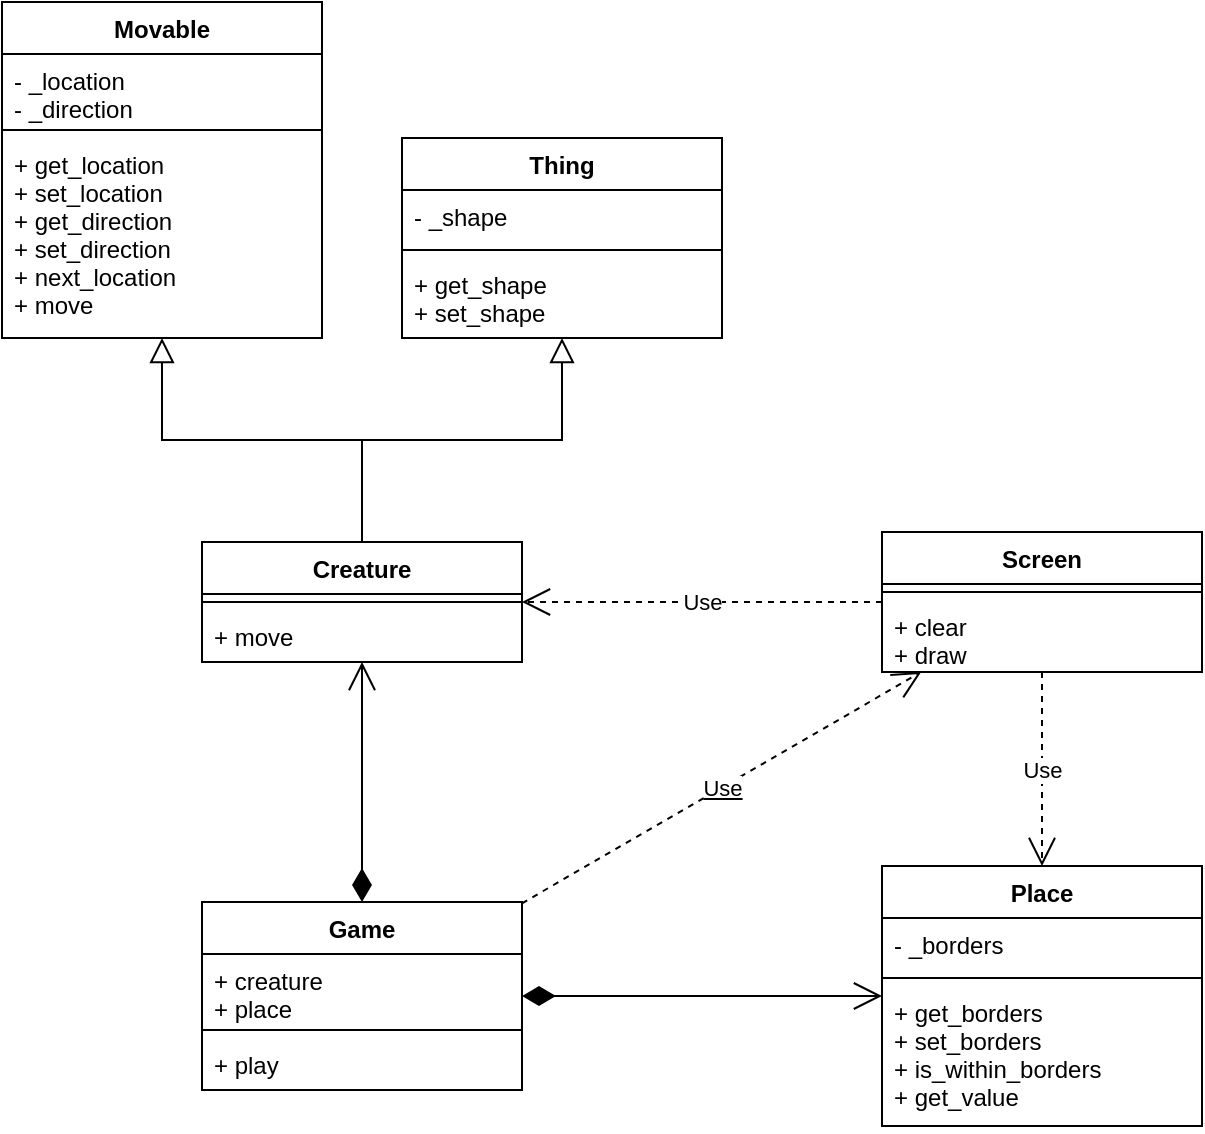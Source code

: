 <mxfile version="13.9.8" type="github">
  <diagram id="C5RBs43oDa-KdzZeNtuy" name="Page-1">
    <mxGraphModel dx="1185" dy="662" grid="1" gridSize="10" guides="1" tooltips="1" connect="1" arrows="1" fold="1" page="1" pageScale="1" pageWidth="827" pageHeight="1169" math="0" shadow="0">
      <root>
        <mxCell id="WIyWlLk6GJQsqaUBKTNV-0" />
        <mxCell id="WIyWlLk6GJQsqaUBKTNV-1" parent="WIyWlLk6GJQsqaUBKTNV-0" />
        <mxCell id="3uwCHcVPTeGEmZjq2hu6-0" value="Movable" style="swimlane;fontStyle=1;align=center;verticalAlign=top;childLayout=stackLayout;horizontal=1;startSize=26;horizontalStack=0;resizeParent=1;resizeParentMax=0;resizeLast=0;collapsible=1;marginBottom=0;" vertex="1" parent="WIyWlLk6GJQsqaUBKTNV-1">
          <mxGeometry x="40" y="30" width="160" height="168" as="geometry" />
        </mxCell>
        <mxCell id="3uwCHcVPTeGEmZjq2hu6-1" value="- _location&#xa;- _direction" style="text;strokeColor=none;fillColor=none;align=left;verticalAlign=top;spacingLeft=4;spacingRight=4;overflow=hidden;rotatable=0;points=[[0,0.5],[1,0.5]];portConstraint=eastwest;" vertex="1" parent="3uwCHcVPTeGEmZjq2hu6-0">
          <mxGeometry y="26" width="160" height="34" as="geometry" />
        </mxCell>
        <mxCell id="3uwCHcVPTeGEmZjq2hu6-2" value="" style="line;strokeWidth=1;fillColor=none;align=left;verticalAlign=middle;spacingTop=-1;spacingLeft=3;spacingRight=3;rotatable=0;labelPosition=right;points=[];portConstraint=eastwest;" vertex="1" parent="3uwCHcVPTeGEmZjq2hu6-0">
          <mxGeometry y="60" width="160" height="8" as="geometry" />
        </mxCell>
        <mxCell id="3uwCHcVPTeGEmZjq2hu6-3" value="+ get_location&#xa;+ set_location&#xa;+ get_direction&#xa;+ set_direction&#xa;+ next_location&#xa;+ move" style="text;strokeColor=none;fillColor=none;align=left;verticalAlign=top;spacingLeft=4;spacingRight=4;overflow=hidden;rotatable=0;points=[[0,0.5],[1,0.5]];portConstraint=eastwest;" vertex="1" parent="3uwCHcVPTeGEmZjq2hu6-0">
          <mxGeometry y="68" width="160" height="100" as="geometry" />
        </mxCell>
        <mxCell id="3uwCHcVPTeGEmZjq2hu6-4" value="Thing" style="swimlane;fontStyle=1;align=center;verticalAlign=top;childLayout=stackLayout;horizontal=1;startSize=26;horizontalStack=0;resizeParent=1;resizeParentMax=0;resizeLast=0;collapsible=1;marginBottom=0;" vertex="1" parent="WIyWlLk6GJQsqaUBKTNV-1">
          <mxGeometry x="240" y="98" width="160" height="100" as="geometry" />
        </mxCell>
        <mxCell id="3uwCHcVPTeGEmZjq2hu6-5" value="- _shape" style="text;strokeColor=none;fillColor=none;align=left;verticalAlign=top;spacingLeft=4;spacingRight=4;overflow=hidden;rotatable=0;points=[[0,0.5],[1,0.5]];portConstraint=eastwest;" vertex="1" parent="3uwCHcVPTeGEmZjq2hu6-4">
          <mxGeometry y="26" width="160" height="26" as="geometry" />
        </mxCell>
        <mxCell id="3uwCHcVPTeGEmZjq2hu6-6" value="" style="line;strokeWidth=1;fillColor=none;align=left;verticalAlign=middle;spacingTop=-1;spacingLeft=3;spacingRight=3;rotatable=0;labelPosition=right;points=[];portConstraint=eastwest;" vertex="1" parent="3uwCHcVPTeGEmZjq2hu6-4">
          <mxGeometry y="52" width="160" height="8" as="geometry" />
        </mxCell>
        <mxCell id="3uwCHcVPTeGEmZjq2hu6-7" value="+ get_shape&#xa;+ set_shape" style="text;strokeColor=none;fillColor=none;align=left;verticalAlign=top;spacingLeft=4;spacingRight=4;overflow=hidden;rotatable=0;points=[[0,0.5],[1,0.5]];portConstraint=eastwest;" vertex="1" parent="3uwCHcVPTeGEmZjq2hu6-4">
          <mxGeometry y="60" width="160" height="40" as="geometry" />
        </mxCell>
        <mxCell id="3uwCHcVPTeGEmZjq2hu6-8" value="Place" style="swimlane;fontStyle=1;align=center;verticalAlign=top;childLayout=stackLayout;horizontal=1;startSize=26;horizontalStack=0;resizeParent=1;resizeParentMax=0;resizeLast=0;collapsible=1;marginBottom=0;" vertex="1" parent="WIyWlLk6GJQsqaUBKTNV-1">
          <mxGeometry x="480" y="462" width="160" height="130" as="geometry" />
        </mxCell>
        <mxCell id="3uwCHcVPTeGEmZjq2hu6-9" value="- _borders" style="text;strokeColor=none;fillColor=none;align=left;verticalAlign=top;spacingLeft=4;spacingRight=4;overflow=hidden;rotatable=0;points=[[0,0.5],[1,0.5]];portConstraint=eastwest;" vertex="1" parent="3uwCHcVPTeGEmZjq2hu6-8">
          <mxGeometry y="26" width="160" height="26" as="geometry" />
        </mxCell>
        <mxCell id="3uwCHcVPTeGEmZjq2hu6-10" value="" style="line;strokeWidth=1;fillColor=none;align=left;verticalAlign=middle;spacingTop=-1;spacingLeft=3;spacingRight=3;rotatable=0;labelPosition=right;points=[];portConstraint=eastwest;" vertex="1" parent="3uwCHcVPTeGEmZjq2hu6-8">
          <mxGeometry y="52" width="160" height="8" as="geometry" />
        </mxCell>
        <mxCell id="3uwCHcVPTeGEmZjq2hu6-11" value="+ get_borders&#xa;+ set_borders&#xa;+ is_within_borders&#xa;+ get_value" style="text;strokeColor=none;fillColor=none;align=left;verticalAlign=top;spacingLeft=4;spacingRight=4;overflow=hidden;rotatable=0;points=[[0,0.5],[1,0.5]];portConstraint=eastwest;" vertex="1" parent="3uwCHcVPTeGEmZjq2hu6-8">
          <mxGeometry y="60" width="160" height="70" as="geometry" />
        </mxCell>
        <mxCell id="3uwCHcVPTeGEmZjq2hu6-12" value="Creature" style="swimlane;fontStyle=1;align=center;verticalAlign=top;childLayout=stackLayout;horizontal=1;startSize=26;horizontalStack=0;resizeParent=1;resizeParentMax=0;resizeLast=0;collapsible=1;marginBottom=0;" vertex="1" parent="WIyWlLk6GJQsqaUBKTNV-1">
          <mxGeometry x="140" y="300" width="160" height="60" as="geometry" />
        </mxCell>
        <mxCell id="3uwCHcVPTeGEmZjq2hu6-14" value="" style="line;strokeWidth=1;fillColor=none;align=left;verticalAlign=middle;spacingTop=-1;spacingLeft=3;spacingRight=3;rotatable=0;labelPosition=right;points=[];portConstraint=eastwest;" vertex="1" parent="3uwCHcVPTeGEmZjq2hu6-12">
          <mxGeometry y="26" width="160" height="8" as="geometry" />
        </mxCell>
        <mxCell id="3uwCHcVPTeGEmZjq2hu6-15" value="+ move" style="text;strokeColor=none;fillColor=none;align=left;verticalAlign=top;spacingLeft=4;spacingRight=4;overflow=hidden;rotatable=0;points=[[0,0.5],[1,0.5]];portConstraint=eastwest;" vertex="1" parent="3uwCHcVPTeGEmZjq2hu6-12">
          <mxGeometry y="34" width="160" height="26" as="geometry" />
        </mxCell>
        <mxCell id="3uwCHcVPTeGEmZjq2hu6-21" value="" style="endArrow=block;endSize=10;endFill=0;shadow=0;strokeWidth=1;rounded=0;edgeStyle=elbowEdgeStyle;elbow=vertical;" edge="1" parent="WIyWlLk6GJQsqaUBKTNV-1" source="3uwCHcVPTeGEmZjq2hu6-12" target="3uwCHcVPTeGEmZjq2hu6-0">
          <mxGeometry width="160" relative="1" as="geometry">
            <mxPoint x="160" y="270" as="sourcePoint" />
            <mxPoint x="260" y="168" as="targetPoint" />
          </mxGeometry>
        </mxCell>
        <mxCell id="3uwCHcVPTeGEmZjq2hu6-22" value="" style="endArrow=block;endSize=10;endFill=0;shadow=0;strokeWidth=1;rounded=0;edgeStyle=elbowEdgeStyle;elbow=vertical;" edge="1" parent="WIyWlLk6GJQsqaUBKTNV-1" source="3uwCHcVPTeGEmZjq2hu6-12" target="3uwCHcVPTeGEmZjq2hu6-4">
          <mxGeometry width="160" relative="1" as="geometry">
            <mxPoint x="170" y="280" as="sourcePoint" />
            <mxPoint x="270" y="178" as="targetPoint" />
          </mxGeometry>
        </mxCell>
        <mxCell id="3uwCHcVPTeGEmZjq2hu6-23" value="Screen" style="swimlane;fontStyle=1;align=center;verticalAlign=top;childLayout=stackLayout;horizontal=1;startSize=26;horizontalStack=0;resizeParent=1;resizeParentMax=0;resizeLast=0;collapsible=1;marginBottom=0;" vertex="1" parent="WIyWlLk6GJQsqaUBKTNV-1">
          <mxGeometry x="480" y="295" width="160" height="70" as="geometry" />
        </mxCell>
        <mxCell id="3uwCHcVPTeGEmZjq2hu6-25" value="" style="line;strokeWidth=1;fillColor=none;align=left;verticalAlign=middle;spacingTop=-1;spacingLeft=3;spacingRight=3;rotatable=0;labelPosition=right;points=[];portConstraint=eastwest;" vertex="1" parent="3uwCHcVPTeGEmZjq2hu6-23">
          <mxGeometry y="26" width="160" height="8" as="geometry" />
        </mxCell>
        <mxCell id="3uwCHcVPTeGEmZjq2hu6-26" value="+ clear&#xa;+ draw" style="text;strokeColor=none;fillColor=none;align=left;verticalAlign=top;spacingLeft=4;spacingRight=4;overflow=hidden;rotatable=0;points=[[0,0.5],[1,0.5]];portConstraint=eastwest;" vertex="1" parent="3uwCHcVPTeGEmZjq2hu6-23">
          <mxGeometry y="34" width="160" height="36" as="geometry" />
        </mxCell>
        <mxCell id="3uwCHcVPTeGEmZjq2hu6-27" value="Use" style="endArrow=open;endSize=12;dashed=1;html=1;" edge="1" parent="WIyWlLk6GJQsqaUBKTNV-1" source="3uwCHcVPTeGEmZjq2hu6-23" target="3uwCHcVPTeGEmZjq2hu6-12">
          <mxGeometry width="160" relative="1" as="geometry">
            <mxPoint x="370" y="360" as="sourcePoint" />
            <mxPoint x="530" y="360" as="targetPoint" />
          </mxGeometry>
        </mxCell>
        <mxCell id="3uwCHcVPTeGEmZjq2hu6-28" value="Use" style="endArrow=open;endSize=12;dashed=1;html=1;" edge="1" parent="WIyWlLk6GJQsqaUBKTNV-1" source="3uwCHcVPTeGEmZjq2hu6-23" target="3uwCHcVPTeGEmZjq2hu6-8">
          <mxGeometry width="160" relative="1" as="geometry">
            <mxPoint x="530" y="200" as="sourcePoint" />
            <mxPoint x="690" y="200" as="targetPoint" />
          </mxGeometry>
        </mxCell>
        <mxCell id="3uwCHcVPTeGEmZjq2hu6-30" value="Game" style="swimlane;fontStyle=1;align=center;verticalAlign=top;childLayout=stackLayout;horizontal=1;startSize=26;horizontalStack=0;resizeParent=1;resizeParentMax=0;resizeLast=0;collapsible=1;marginBottom=0;" vertex="1" parent="WIyWlLk6GJQsqaUBKTNV-1">
          <mxGeometry x="140" y="480" width="160" height="94" as="geometry" />
        </mxCell>
        <mxCell id="3uwCHcVPTeGEmZjq2hu6-31" value="+ creature&#xa;+ place" style="text;strokeColor=none;fillColor=none;align=left;verticalAlign=top;spacingLeft=4;spacingRight=4;overflow=hidden;rotatable=0;points=[[0,0.5],[1,0.5]];portConstraint=eastwest;" vertex="1" parent="3uwCHcVPTeGEmZjq2hu6-30">
          <mxGeometry y="26" width="160" height="34" as="geometry" />
        </mxCell>
        <mxCell id="3uwCHcVPTeGEmZjq2hu6-32" value="" style="line;strokeWidth=1;fillColor=none;align=left;verticalAlign=middle;spacingTop=-1;spacingLeft=3;spacingRight=3;rotatable=0;labelPosition=right;points=[];portConstraint=eastwest;" vertex="1" parent="3uwCHcVPTeGEmZjq2hu6-30">
          <mxGeometry y="60" width="160" height="8" as="geometry" />
        </mxCell>
        <mxCell id="3uwCHcVPTeGEmZjq2hu6-33" value="+ play" style="text;strokeColor=none;fillColor=none;align=left;verticalAlign=top;spacingLeft=4;spacingRight=4;overflow=hidden;rotatable=0;points=[[0,0.5],[1,0.5]];portConstraint=eastwest;" vertex="1" parent="3uwCHcVPTeGEmZjq2hu6-30">
          <mxGeometry y="68" width="160" height="26" as="geometry" />
        </mxCell>
        <mxCell id="3uwCHcVPTeGEmZjq2hu6-35" value="" style="endArrow=open;html=1;endSize=12;startArrow=diamondThin;startSize=14;startFill=1;edgeStyle=orthogonalEdgeStyle;align=left;verticalAlign=bottom;" edge="1" parent="WIyWlLk6GJQsqaUBKTNV-1" source="3uwCHcVPTeGEmZjq2hu6-30" target="3uwCHcVPTeGEmZjq2hu6-8">
          <mxGeometry x="-1" y="3" relative="1" as="geometry">
            <mxPoint x="320" y="410" as="sourcePoint" />
            <mxPoint x="480" y="410" as="targetPoint" />
          </mxGeometry>
        </mxCell>
        <mxCell id="3uwCHcVPTeGEmZjq2hu6-37" value="" style="endArrow=open;html=1;endSize=12;startArrow=diamondThin;startSize=14;startFill=1;edgeStyle=orthogonalEdgeStyle;align=left;verticalAlign=bottom;" edge="1" parent="WIyWlLk6GJQsqaUBKTNV-1" source="3uwCHcVPTeGEmZjq2hu6-30" target="3uwCHcVPTeGEmZjq2hu6-12">
          <mxGeometry x="-0.833" y="-10" relative="1" as="geometry">
            <mxPoint x="130" y="430" as="sourcePoint" />
            <mxPoint x="290" y="430" as="targetPoint" />
            <mxPoint as="offset" />
          </mxGeometry>
        </mxCell>
        <mxCell id="3uwCHcVPTeGEmZjq2hu6-38" value="&lt;u&gt;Use&lt;/u&gt;" style="endArrow=open;endSize=12;dashed=1;html=1;" edge="1" parent="WIyWlLk6GJQsqaUBKTNV-1" source="3uwCHcVPTeGEmZjq2hu6-30" target="3uwCHcVPTeGEmZjq2hu6-23">
          <mxGeometry width="160" relative="1" as="geometry">
            <mxPoint x="320" y="400" as="sourcePoint" />
            <mxPoint x="480" y="400" as="targetPoint" />
          </mxGeometry>
        </mxCell>
      </root>
    </mxGraphModel>
  </diagram>
</mxfile>
